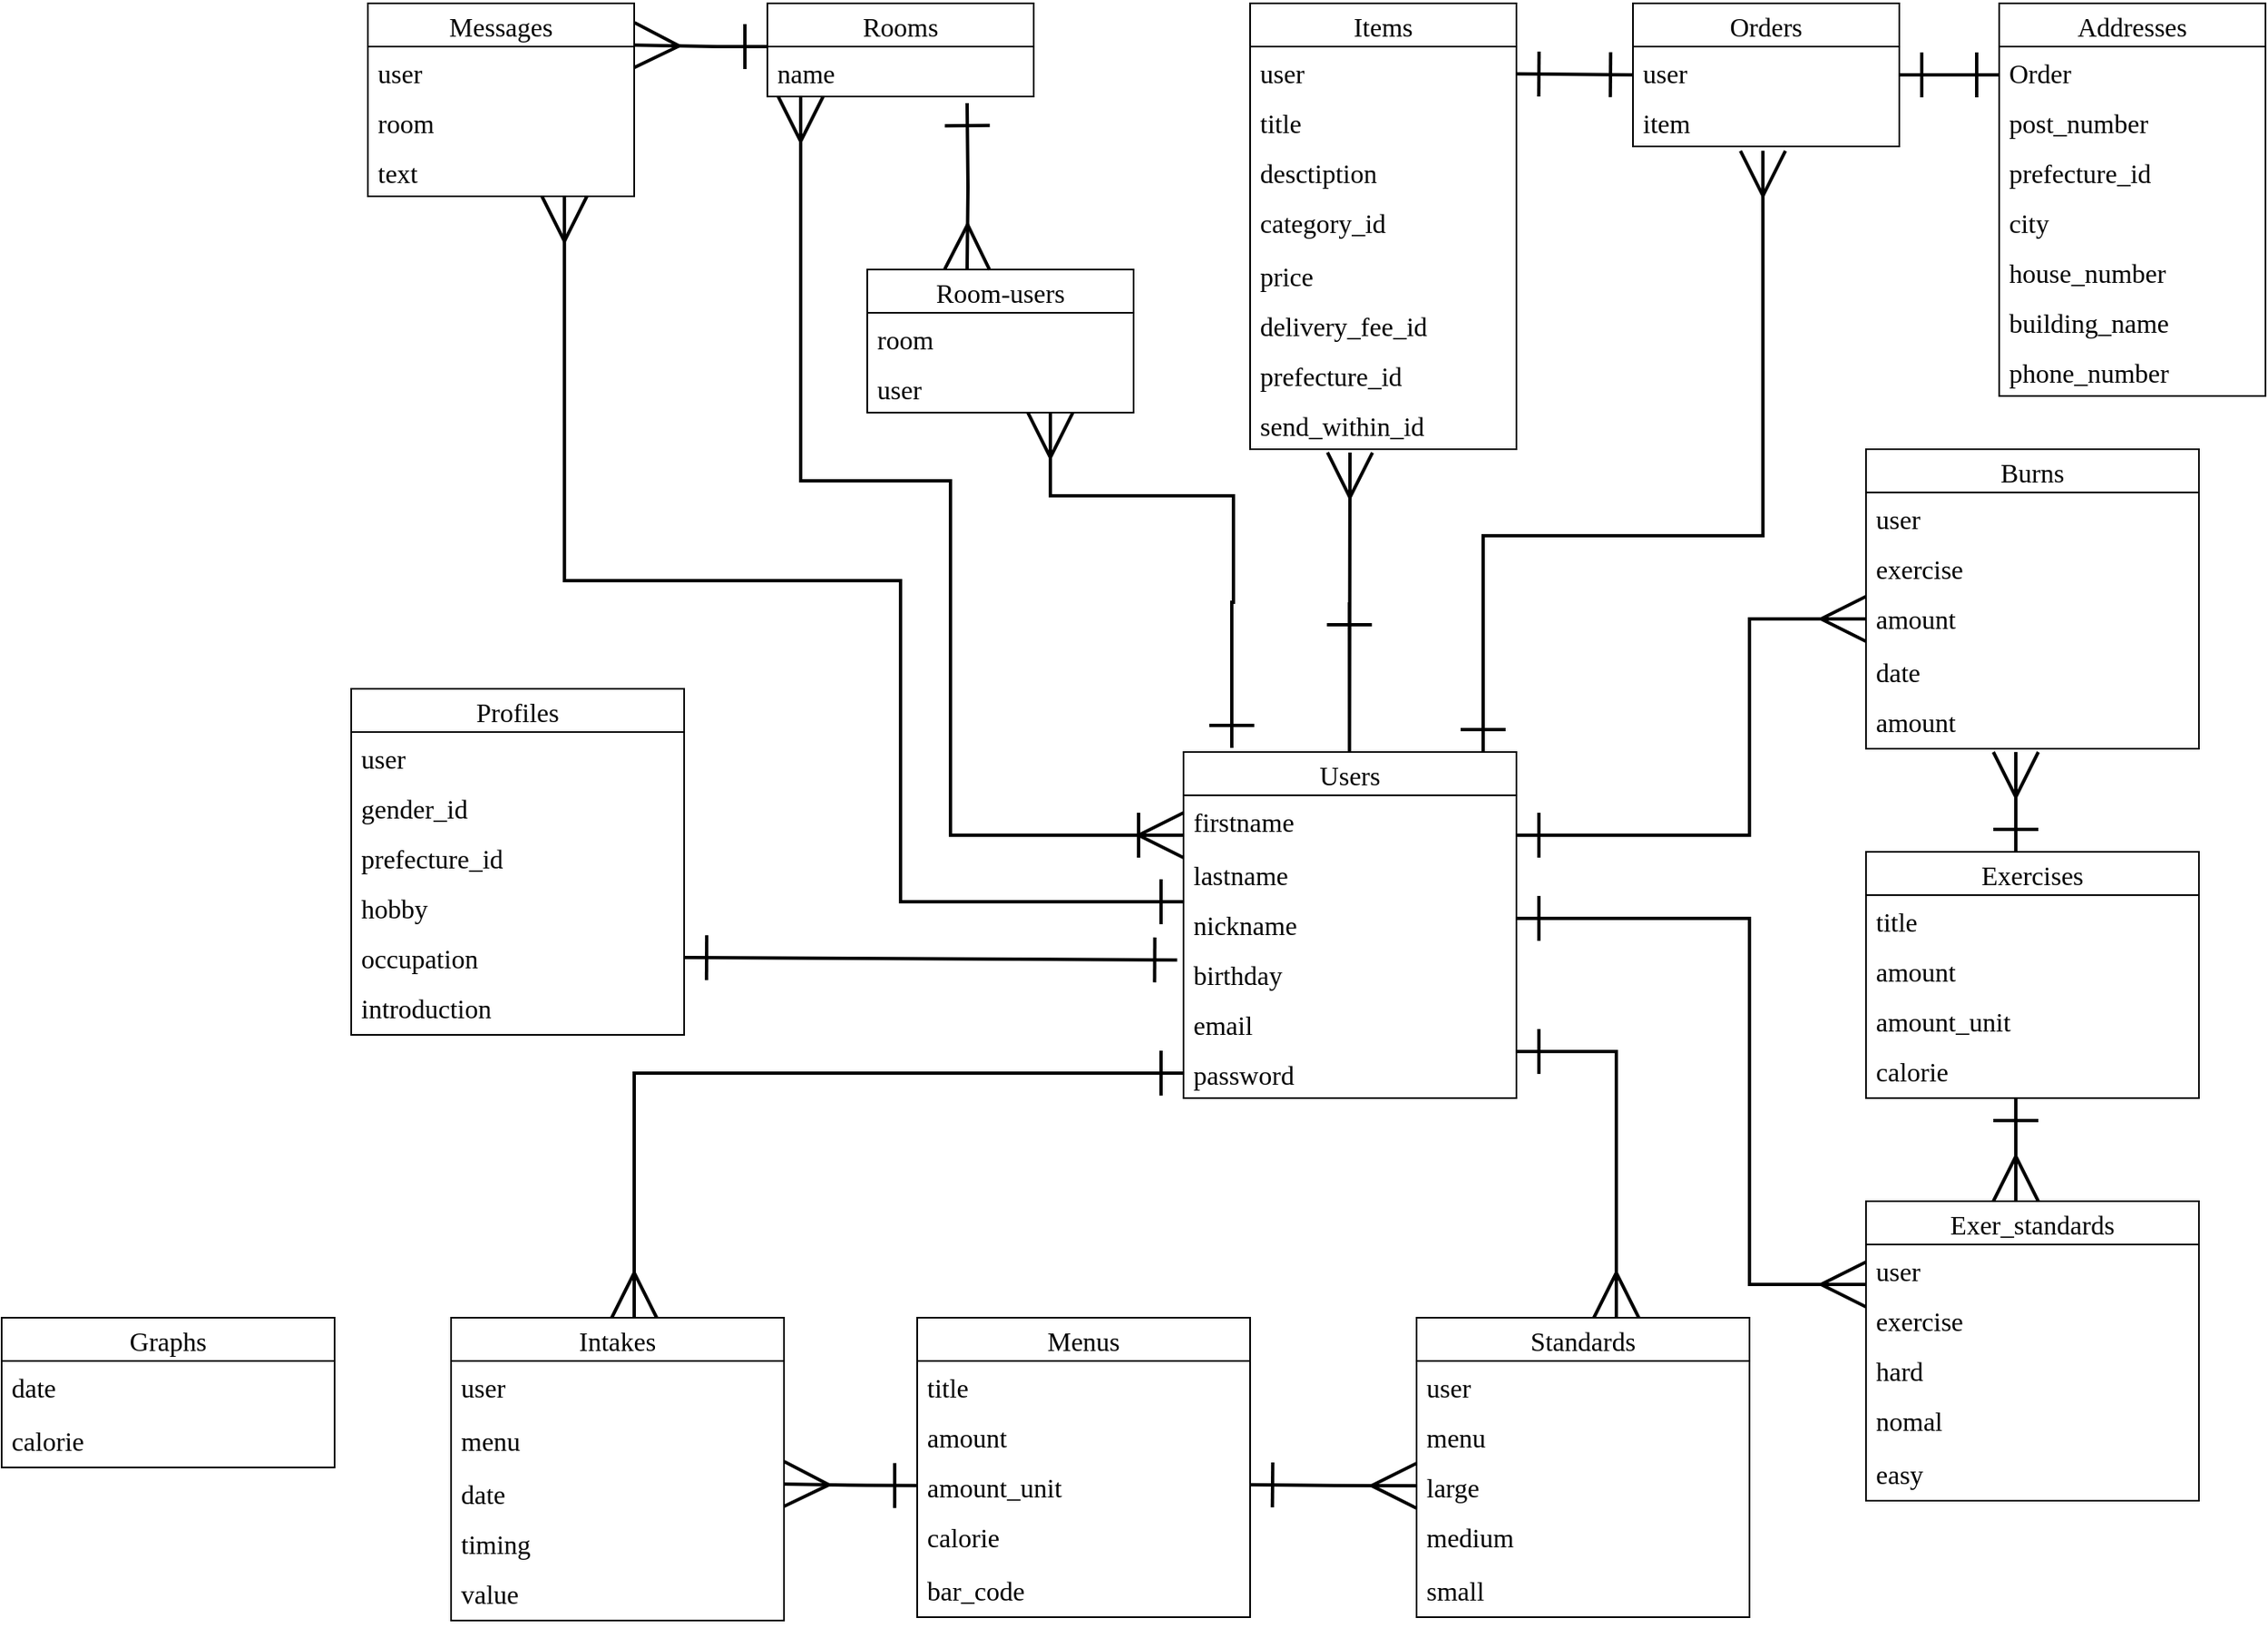 <mxfile>
    <diagram id="QNsVWMxL4G1QWv7PH0lF" name="ページ1">
        <mxGraphModel dx="1364" dy="1457" grid="1" gridSize="10" guides="1" tooltips="1" connect="1" arrows="1" fold="1" page="1" pageScale="1" pageWidth="1600" pageHeight="900" math="0" shadow="0">
            <root>
                <mxCell id="0"/>
                <mxCell id="1" parent="0"/>
                <mxCell id="3" value="Users" style="swimlane;fontStyle=0;childLayout=stackLayout;horizontal=1;startSize=26;horizontalStack=0;resizeParent=1;resizeParentMax=0;resizeLast=0;collapsible=1;marginBottom=0;align=center;fontSize=16;fontFamily=Verdana;" parent="1" vertex="1">
                    <mxGeometry x="830" y="120" width="200" height="208" as="geometry">
                        <mxRectangle x="70" y="120" width="60" height="26" as="alternateBounds"/>
                    </mxGeometry>
                </mxCell>
                <mxCell id="7" value="firstname" style="text;strokeColor=none;fillColor=none;spacingLeft=4;spacingRight=4;overflow=hidden;rotatable=0;points=[[0,0.5],[1,0.5]];portConstraint=eastwest;fontSize=16;fontStyle=0;fontFamily=Verdana;" parent="3" vertex="1">
                    <mxGeometry y="26" width="200" height="32" as="geometry"/>
                </mxCell>
                <mxCell id="10" value="lastname" style="text;strokeColor=none;fillColor=none;spacingLeft=4;spacingRight=4;overflow=hidden;rotatable=0;points=[[0,0.5],[1,0.5]];portConstraint=eastwest;fontSize=16;fontFamily=Verdana;" parent="3" vertex="1">
                    <mxGeometry y="58" width="200" height="30" as="geometry"/>
                </mxCell>
                <mxCell id="119" value="nickname&#10;" style="text;strokeColor=none;fillColor=none;spacingLeft=4;spacingRight=4;overflow=hidden;rotatable=0;points=[[0,0.5],[1,0.5]];portConstraint=eastwest;fontSize=16;fontFamily=Verdana;" parent="3" vertex="1">
                    <mxGeometry y="88" width="200" height="30" as="geometry"/>
                </mxCell>
                <mxCell id="4" value="birthday" style="text;strokeColor=none;fillColor=none;spacingLeft=4;spacingRight=4;overflow=hidden;rotatable=0;points=[[0,0.5],[1,0.5]];portConstraint=eastwest;fontSize=16;fontFamily=Verdana;" parent="3" vertex="1">
                    <mxGeometry y="118" width="200" height="30" as="geometry"/>
                </mxCell>
                <mxCell id="5" value="email" style="text;strokeColor=none;fillColor=none;spacingLeft=4;spacingRight=4;overflow=hidden;rotatable=0;points=[[0,0.5],[1,0.5]];portConstraint=eastwest;fontSize=16;fontFamily=Verdana;" parent="3" vertex="1">
                    <mxGeometry y="148" width="200" height="30" as="geometry"/>
                </mxCell>
                <mxCell id="6" value="password" style="text;strokeColor=none;fillColor=none;spacingLeft=4;spacingRight=4;overflow=hidden;rotatable=0;points=[[0,0.5],[1,0.5]];portConstraint=eastwest;fontSize=16;fontFamily=Verdana;" parent="3" vertex="1">
                    <mxGeometry y="178" width="200" height="30" as="geometry"/>
                </mxCell>
                <mxCell id="12" value="Items" style="swimlane;fontStyle=0;childLayout=stackLayout;horizontal=1;startSize=26;horizontalStack=0;resizeParent=1;resizeParentMax=0;resizeLast=0;collapsible=1;marginBottom=0;align=center;fontSize=16;fontFamily=Verdana;" parent="1" vertex="1">
                    <mxGeometry x="870" y="-330" width="160" height="268" as="geometry">
                        <mxRectangle x="70" y="120" width="60" height="26" as="alternateBounds"/>
                    </mxGeometry>
                </mxCell>
                <mxCell id="13" value="user" style="text;strokeColor=none;fillColor=none;spacingLeft=4;spacingRight=4;overflow=hidden;rotatable=0;points=[[0,0.5],[1,0.5]];portConstraint=eastwest;fontSize=16;fontFamily=Verdana;" parent="12" vertex="1">
                    <mxGeometry y="26" width="160" height="30" as="geometry"/>
                </mxCell>
                <mxCell id="14" value="title" style="text;strokeColor=none;fillColor=none;spacingLeft=4;spacingRight=4;overflow=hidden;rotatable=0;points=[[0,0.5],[1,0.5]];portConstraint=eastwest;fontSize=16;fontFamily=Verdana;" parent="12" vertex="1">
                    <mxGeometry y="56" width="160" height="30" as="geometry"/>
                </mxCell>
                <mxCell id="15" value="desctiption" style="text;strokeColor=none;fillColor=none;spacingLeft=4;spacingRight=4;overflow=hidden;rotatable=0;points=[[0,0.5],[1,0.5]];portConstraint=eastwest;fontSize=16;fontFamily=Verdana;" parent="12" vertex="1">
                    <mxGeometry y="86" width="160" height="30" as="geometry"/>
                </mxCell>
                <mxCell id="16" value="category_id" style="text;strokeColor=none;fillColor=none;spacingLeft=4;spacingRight=4;overflow=hidden;rotatable=0;points=[[0,0.5],[1,0.5]];portConstraint=eastwest;fontSize=16;fontStyle=0;fontFamily=Verdana;" parent="12" vertex="1">
                    <mxGeometry y="116" width="160" height="32" as="geometry"/>
                </mxCell>
                <mxCell id="18" value="price" style="text;strokeColor=none;fillColor=none;spacingLeft=4;spacingRight=4;overflow=hidden;rotatable=0;points=[[0,0.5],[1,0.5]];portConstraint=eastwest;fontSize=16;fontFamily=Verdana;" parent="12" vertex="1">
                    <mxGeometry y="148" width="160" height="30" as="geometry"/>
                </mxCell>
                <mxCell id="19" value="delivery_fee_id" style="text;strokeColor=none;fillColor=none;spacingLeft=4;spacingRight=4;overflow=hidden;rotatable=0;points=[[0,0.5],[1,0.5]];portConstraint=eastwest;fontSize=16;fontFamily=Verdana;fontStyle=0" parent="12" vertex="1">
                    <mxGeometry y="178" width="160" height="30" as="geometry"/>
                </mxCell>
                <mxCell id="20" value="prefecture_id" style="text;strokeColor=none;fillColor=none;spacingLeft=4;spacingRight=4;overflow=hidden;rotatable=0;points=[[0,0.5],[1,0.5]];portConstraint=eastwest;fontSize=16;fontFamily=Verdana;" parent="12" vertex="1">
                    <mxGeometry y="208" width="160" height="30" as="geometry"/>
                </mxCell>
                <mxCell id="21" value="send_within_id" style="text;strokeColor=none;fillColor=none;spacingLeft=4;spacingRight=4;overflow=hidden;rotatable=0;points=[[0,0.5],[1,0.5]];portConstraint=eastwest;fontSize=16;fontFamily=Verdana;" parent="12" vertex="1">
                    <mxGeometry y="238" width="160" height="30" as="geometry"/>
                </mxCell>
                <mxCell id="27" value="Orders" style="swimlane;fontStyle=0;childLayout=stackLayout;horizontal=1;startSize=26;horizontalStack=0;resizeParent=1;resizeParentMax=0;resizeLast=0;collapsible=1;marginBottom=0;align=center;fontSize=16;fontFamily=Verdana;" parent="1" vertex="1">
                    <mxGeometry x="1100" y="-330" width="160" height="86" as="geometry">
                        <mxRectangle x="70" y="120" width="60" height="26" as="alternateBounds"/>
                    </mxGeometry>
                </mxCell>
                <mxCell id="28" value="user" style="text;strokeColor=none;fillColor=none;spacingLeft=4;spacingRight=4;overflow=hidden;rotatable=0;points=[[0,0.5],[1,0.5]];portConstraint=eastwest;fontSize=16;fontFamily=Verdana;" parent="27" vertex="1">
                    <mxGeometry y="26" width="160" height="30" as="geometry"/>
                </mxCell>
                <mxCell id="106" style="rounded=0;orthogonalLoop=1;jettySize=auto;html=1;startArrow=ERone;startFill=0;fontFamily=Verdana;fontSize=16;strokeWidth=2;endSize=24;startSize=24;endArrow=ERone;endFill=0;" parent="27" edge="1">
                    <mxGeometry relative="1" as="geometry">
                        <mxPoint y="43" as="targetPoint"/>
                        <mxPoint x="-70" y="42.41" as="sourcePoint"/>
                    </mxGeometry>
                </mxCell>
                <mxCell id="29" value="item" style="text;strokeColor=none;fillColor=none;spacingLeft=4;spacingRight=4;overflow=hidden;rotatable=0;points=[[0,0.5],[1,0.5]];portConstraint=eastwest;fontSize=16;fontFamily=Verdana;" parent="27" vertex="1">
                    <mxGeometry y="56" width="160" height="30" as="geometry"/>
                </mxCell>
                <mxCell id="33" value="Addresses" style="swimlane;fontStyle=0;childLayout=stackLayout;horizontal=1;startSize=26;horizontalStack=0;resizeParent=1;resizeParentMax=0;resizeLast=0;collapsible=1;marginBottom=0;align=center;fontSize=16;fontFamily=Verdana;" parent="1" vertex="1">
                    <mxGeometry x="1320" y="-330" width="160" height="236" as="geometry">
                        <mxRectangle x="70" y="120" width="60" height="26" as="alternateBounds"/>
                    </mxGeometry>
                </mxCell>
                <mxCell id="34" value="Order" style="text;strokeColor=none;fillColor=none;spacingLeft=4;spacingRight=4;overflow=hidden;rotatable=0;points=[[0,0.5],[1,0.5]];portConstraint=eastwest;fontSize=16;fontFamily=Verdana;" parent="33" vertex="1">
                    <mxGeometry y="26" width="160" height="30" as="geometry"/>
                </mxCell>
                <mxCell id="35" value="post_number" style="text;strokeColor=none;fillColor=none;spacingLeft=4;spacingRight=4;overflow=hidden;rotatable=0;points=[[0,0.5],[1,0.5]];portConstraint=eastwest;fontSize=16;fontFamily=Verdana;" parent="33" vertex="1">
                    <mxGeometry y="56" width="160" height="30" as="geometry"/>
                </mxCell>
                <mxCell id="36" value="prefecture_id" style="text;strokeColor=none;fillColor=none;spacingLeft=4;spacingRight=4;overflow=hidden;rotatable=0;points=[[0,0.5],[1,0.5]];portConstraint=eastwest;fontSize=16;fontFamily=Verdana;" parent="33" vertex="1">
                    <mxGeometry y="86" width="160" height="30" as="geometry"/>
                </mxCell>
                <mxCell id="37" value="city" style="text;strokeColor=none;fillColor=none;spacingLeft=4;spacingRight=4;overflow=hidden;rotatable=0;points=[[0,0.5],[1,0.5]];portConstraint=eastwest;fontSize=16;fontFamily=Verdana;" parent="33" vertex="1">
                    <mxGeometry y="116" width="160" height="30" as="geometry"/>
                </mxCell>
                <mxCell id="38" value="house_number" style="text;strokeColor=none;fillColor=none;spacingLeft=4;spacingRight=4;overflow=hidden;rotatable=0;points=[[0,0.5],[1,0.5]];portConstraint=eastwest;fontSize=16;fontFamily=Verdana;" parent="33" vertex="1">
                    <mxGeometry y="146" width="160" height="30" as="geometry"/>
                </mxCell>
                <mxCell id="39" value="building_name" style="text;strokeColor=none;fillColor=none;spacingLeft=4;spacingRight=4;overflow=hidden;rotatable=0;points=[[0,0.5],[1,0.5]];portConstraint=eastwest;fontSize=16;fontFamily=Verdana;" parent="33" vertex="1">
                    <mxGeometry y="176" width="160" height="30" as="geometry"/>
                </mxCell>
                <mxCell id="40" value="phone_number" style="text;strokeColor=none;fillColor=none;spacingLeft=4;spacingRight=4;overflow=hidden;rotatable=0;points=[[0,0.5],[1,0.5]];portConstraint=eastwest;fontSize=16;fontFamily=Verdana;" parent="33" vertex="1">
                    <mxGeometry y="206" width="160" height="30" as="geometry"/>
                </mxCell>
                <mxCell id="42" style="rounded=0;orthogonalLoop=1;jettySize=auto;html=1;startArrow=ERone;startFill=0;fontFamily=Verdana;fontSize=16;strokeWidth=2;endSize=24;startSize=24;endArrow=ERone;endFill=0;entryX=-0.019;entryY=0.767;entryDx=0;entryDy=0;entryPerimeter=0;" parent="1" source="125" edge="1">
                    <mxGeometry relative="1" as="geometry">
                        <mxPoint x="826.2" y="245.01" as="targetPoint"/>
                        <mxPoint x="620" y="244" as="sourcePoint"/>
                    </mxGeometry>
                </mxCell>
                <mxCell id="43" value="Profiles" style="swimlane;fontStyle=0;childLayout=stackLayout;horizontal=1;startSize=26;horizontalStack=0;resizeParent=1;resizeParentMax=0;resizeLast=0;collapsible=1;marginBottom=0;align=center;fontSize=16;fontFamily=Verdana;" parent="1" vertex="1">
                    <mxGeometry x="330" y="82" width="200" height="208" as="geometry">
                        <mxRectangle x="70" y="120" width="60" height="26" as="alternateBounds"/>
                    </mxGeometry>
                </mxCell>
                <mxCell id="44" value="user" style="text;strokeColor=none;fillColor=none;spacingLeft=4;spacingRight=4;overflow=hidden;rotatable=0;points=[[0,0.5],[1,0.5]];portConstraint=eastwest;fontSize=16;fontFamily=Verdana;" parent="43" vertex="1">
                    <mxGeometry y="26" width="200" height="30" as="geometry"/>
                </mxCell>
                <mxCell id="46" value="gender_id" style="text;strokeColor=none;fillColor=none;spacingLeft=4;spacingRight=4;overflow=hidden;rotatable=0;points=[[0,0.5],[1,0.5]];portConstraint=eastwest;fontSize=16;fontFamily=Verdana;" parent="43" vertex="1">
                    <mxGeometry y="56" width="200" height="30" as="geometry"/>
                </mxCell>
                <mxCell id="123" value="prefecture_id" style="text;strokeColor=none;fillColor=none;spacingLeft=4;spacingRight=4;overflow=hidden;rotatable=0;points=[[0,0.5],[1,0.5]];portConstraint=eastwest;fontSize=16;fontFamily=Verdana;fontStyle=0" parent="43" vertex="1">
                    <mxGeometry y="86" width="200" height="30" as="geometry"/>
                </mxCell>
                <mxCell id="124" value="hobby" style="text;strokeColor=none;fillColor=none;spacingLeft=4;spacingRight=4;overflow=hidden;rotatable=0;points=[[0,0.5],[1,0.5]];portConstraint=eastwest;fontSize=16;fontFamily=Verdana;fontStyle=0" parent="43" vertex="1">
                    <mxGeometry y="116" width="200" height="30" as="geometry"/>
                </mxCell>
                <mxCell id="125" value="occupation" style="text;strokeColor=none;fillColor=none;spacingLeft=4;spacingRight=4;overflow=hidden;rotatable=0;points=[[0,0.5],[1,0.5]];portConstraint=eastwest;fontSize=16;fontFamily=Verdana;fontStyle=0" parent="43" vertex="1">
                    <mxGeometry y="146" width="200" height="30" as="geometry"/>
                </mxCell>
                <mxCell id="47" value="introduction" style="text;strokeColor=none;fillColor=none;spacingLeft=4;spacingRight=4;overflow=hidden;rotatable=0;points=[[0,0.5],[1,0.5]];portConstraint=eastwest;fontSize=16;fontStyle=0;fontFamily=Verdana;" parent="43" vertex="1">
                    <mxGeometry y="176" width="200" height="32" as="geometry"/>
                </mxCell>
                <mxCell id="49" value="Menus" style="swimlane;fontStyle=0;childLayout=stackLayout;horizontal=1;startSize=26;horizontalStack=0;resizeParent=1;resizeParentMax=0;resizeLast=0;collapsible=1;marginBottom=0;align=center;fontSize=16;fontFamily=Verdana;" parent="1" vertex="1">
                    <mxGeometry x="670" y="460" width="200" height="180" as="geometry">
                        <mxRectangle x="70" y="120" width="60" height="26" as="alternateBounds"/>
                    </mxGeometry>
                </mxCell>
                <mxCell id="50" value="title" style="text;strokeColor=none;fillColor=none;spacingLeft=4;spacingRight=4;overflow=hidden;rotatable=0;points=[[0,0.5],[1,0.5]];portConstraint=eastwest;fontSize=16;fontFamily=Verdana;" parent="49" vertex="1">
                    <mxGeometry y="26" width="200" height="30" as="geometry"/>
                </mxCell>
                <mxCell id="51" value="amount" style="text;strokeColor=none;fillColor=none;spacingLeft=4;spacingRight=4;overflow=hidden;rotatable=0;points=[[0,0.5],[1,0.5]];portConstraint=eastwest;fontSize=16;fontFamily=Verdana;" parent="49" vertex="1">
                    <mxGeometry y="56" width="200" height="30" as="geometry"/>
                </mxCell>
                <mxCell id="52" value="amount_unit" style="text;strokeColor=none;fillColor=none;spacingLeft=4;spacingRight=4;overflow=hidden;rotatable=0;points=[[0,0.5],[1,0.5]];portConstraint=eastwest;fontSize=16;fontFamily=Verdana;" parent="49" vertex="1">
                    <mxGeometry y="86" width="200" height="30" as="geometry"/>
                </mxCell>
                <mxCell id="54" value="calorie" style="text;strokeColor=none;fillColor=none;spacingLeft=4;spacingRight=4;overflow=hidden;rotatable=0;points=[[0,0.5],[1,0.5]];portConstraint=eastwest;fontSize=16;fontStyle=0;fontFamily=Verdana;" parent="49" vertex="1">
                    <mxGeometry y="116" width="200" height="32" as="geometry"/>
                </mxCell>
                <mxCell id="53" value="bar_code" style="text;strokeColor=none;fillColor=none;spacingLeft=4;spacingRight=4;overflow=hidden;rotatable=0;points=[[0,0.5],[1,0.5]];portConstraint=eastwest;fontSize=16;fontStyle=0;fontFamily=Verdana;" parent="49" vertex="1">
                    <mxGeometry y="148" width="200" height="32" as="geometry"/>
                </mxCell>
                <mxCell id="55" value="Standards" style="swimlane;fontStyle=0;childLayout=stackLayout;horizontal=1;startSize=26;horizontalStack=0;resizeParent=1;resizeParentMax=0;resizeLast=0;collapsible=1;marginBottom=0;align=center;fontSize=16;fontFamily=Verdana;" parent="1" vertex="1">
                    <mxGeometry x="970" y="460" width="200" height="180" as="geometry">
                        <mxRectangle x="70" y="120" width="60" height="26" as="alternateBounds"/>
                    </mxGeometry>
                </mxCell>
                <mxCell id="56" value="user" style="text;strokeColor=none;fillColor=none;spacingLeft=4;spacingRight=4;overflow=hidden;rotatable=0;points=[[0,0.5],[1,0.5]];portConstraint=eastwest;fontSize=16;fontFamily=Verdana;" parent="55" vertex="1">
                    <mxGeometry y="26" width="200" height="30" as="geometry"/>
                </mxCell>
                <mxCell id="57" value="menu" style="text;strokeColor=none;fillColor=none;spacingLeft=4;spacingRight=4;overflow=hidden;rotatable=0;points=[[0,0.5],[1,0.5]];portConstraint=eastwest;fontSize=16;fontFamily=Verdana;" parent="55" vertex="1">
                    <mxGeometry y="56" width="200" height="30" as="geometry"/>
                </mxCell>
                <mxCell id="58" value="large" style="text;strokeColor=none;fillColor=none;spacingLeft=4;spacingRight=4;overflow=hidden;rotatable=0;points=[[0,0.5],[1,0.5]];portConstraint=eastwest;fontSize=16;fontFamily=Verdana;" parent="55" vertex="1">
                    <mxGeometry y="86" width="200" height="30" as="geometry"/>
                </mxCell>
                <mxCell id="96" style="edgeStyle=orthogonalEdgeStyle;rounded=0;orthogonalLoop=1;jettySize=auto;html=1;exitX=1;exitY=0.5;exitDx=0;exitDy=0;startArrow=ERone;startFill=0;endArrow=ERmany;endFill=0;strokeWidth=2;endSize=24;startSize=24;fontFamily=Verdana;fontSize=16;entryX=0;entryY=0.5;entryDx=0;entryDy=0;" parent="55" target="58" edge="1">
                    <mxGeometry relative="1" as="geometry">
                        <mxPoint x="-40" y="-40" as="targetPoint"/>
                        <Array as="points"/>
                        <mxPoint x="-100" y="100.41" as="sourcePoint"/>
                    </mxGeometry>
                </mxCell>
                <mxCell id="59" value="medium" style="text;strokeColor=none;fillColor=none;spacingLeft=4;spacingRight=4;overflow=hidden;rotatable=0;points=[[0,0.5],[1,0.5]];portConstraint=eastwest;fontSize=16;fontStyle=0;fontFamily=Verdana;" parent="55" vertex="1">
                    <mxGeometry y="116" width="200" height="32" as="geometry"/>
                </mxCell>
                <mxCell id="60" value="small" style="text;strokeColor=none;fillColor=none;spacingLeft=4;spacingRight=4;overflow=hidden;rotatable=0;points=[[0,0.5],[1,0.5]];portConstraint=eastwest;fontSize=16;fontStyle=0;fontFamily=Verdana;" parent="55" vertex="1">
                    <mxGeometry y="148" width="200" height="32" as="geometry"/>
                </mxCell>
                <mxCell id="62" value="Intakes" style="swimlane;fontStyle=0;childLayout=stackLayout;horizontal=1;startSize=26;horizontalStack=0;resizeParent=1;resizeParentMax=0;resizeLast=0;collapsible=1;marginBottom=0;align=center;fontSize=16;fontFamily=Verdana;" parent="1" vertex="1">
                    <mxGeometry x="390" y="460" width="200" height="182" as="geometry">
                        <mxRectangle x="70" y="120" width="60" height="26" as="alternateBounds"/>
                    </mxGeometry>
                </mxCell>
                <mxCell id="109" value="user" style="text;strokeColor=none;fillColor=none;spacingLeft=4;spacingRight=4;overflow=hidden;rotatable=0;points=[[0,0.5],[1,0.5]];portConstraint=eastwest;fontSize=16;fontStyle=0;fontFamily=Verdana;" parent="62" vertex="1">
                    <mxGeometry y="26" width="200" height="32" as="geometry"/>
                </mxCell>
                <mxCell id="128" value="menu" style="text;strokeColor=none;fillColor=none;spacingLeft=4;spacingRight=4;overflow=hidden;rotatable=0;points=[[0,0.5],[1,0.5]];portConstraint=eastwest;fontSize=16;fontStyle=0;fontFamily=Verdana;" parent="62" vertex="1">
                    <mxGeometry y="58" width="200" height="32" as="geometry"/>
                </mxCell>
                <mxCell id="64" value="date" style="text;strokeColor=none;fillColor=none;spacingLeft=4;spacingRight=4;overflow=hidden;rotatable=0;points=[[0,0.5],[1,0.5]];portConstraint=eastwest;fontSize=16;fontFamily=Verdana;" parent="62" vertex="1">
                    <mxGeometry y="90" width="200" height="30" as="geometry"/>
                </mxCell>
                <mxCell id="65" value="timing" style="text;strokeColor=none;fillColor=none;spacingLeft=4;spacingRight=4;overflow=hidden;rotatable=0;points=[[0,0.5],[1,0.5]];portConstraint=eastwest;fontSize=16;fontFamily=Verdana;" parent="62" vertex="1">
                    <mxGeometry y="120" width="200" height="30" as="geometry"/>
                </mxCell>
                <mxCell id="66" value="value" style="text;strokeColor=none;fillColor=none;spacingLeft=4;spacingRight=4;overflow=hidden;rotatable=0;points=[[0,0.5],[1,0.5]];portConstraint=eastwest;fontSize=16;fontStyle=0;fontFamily=Verdana;" parent="62" vertex="1">
                    <mxGeometry y="150" width="200" height="32" as="geometry"/>
                </mxCell>
                <mxCell id="69" value="Exercises" style="swimlane;fontStyle=0;childLayout=stackLayout;horizontal=1;startSize=26;horizontalStack=0;resizeParent=1;resizeParentMax=0;resizeLast=0;collapsible=1;marginBottom=0;align=center;fontSize=16;fontFamily=Verdana;" parent="1" vertex="1">
                    <mxGeometry x="1240" y="180" width="200" height="148" as="geometry">
                        <mxRectangle x="70" y="120" width="60" height="26" as="alternateBounds"/>
                    </mxGeometry>
                </mxCell>
                <mxCell id="70" value="title" style="text;strokeColor=none;fillColor=none;spacingLeft=4;spacingRight=4;overflow=hidden;rotatable=0;points=[[0,0.5],[1,0.5]];portConstraint=eastwest;fontSize=16;fontFamily=Verdana;" parent="69" vertex="1">
                    <mxGeometry y="26" width="200" height="30" as="geometry"/>
                </mxCell>
                <mxCell id="71" value="amount" style="text;strokeColor=none;fillColor=none;spacingLeft=4;spacingRight=4;overflow=hidden;rotatable=0;points=[[0,0.5],[1,0.5]];portConstraint=eastwest;fontSize=16;fontFamily=Verdana;" parent="69" vertex="1">
                    <mxGeometry y="56" width="200" height="30" as="geometry"/>
                </mxCell>
                <mxCell id="72" value="amount_unit" style="text;strokeColor=none;fillColor=none;spacingLeft=4;spacingRight=4;overflow=hidden;rotatable=0;points=[[0,0.5],[1,0.5]];portConstraint=eastwest;fontSize=16;fontFamily=Verdana;" parent="69" vertex="1">
                    <mxGeometry y="86" width="200" height="30" as="geometry"/>
                </mxCell>
                <mxCell id="73" value="calorie" style="text;strokeColor=none;fillColor=none;spacingLeft=4;spacingRight=4;overflow=hidden;rotatable=0;points=[[0,0.5],[1,0.5]];portConstraint=eastwest;fontSize=16;fontStyle=0;fontFamily=Verdana;" parent="69" vertex="1">
                    <mxGeometry y="116" width="200" height="32" as="geometry"/>
                </mxCell>
                <mxCell id="75" value="Exer_standards" style="swimlane;fontStyle=0;childLayout=stackLayout;horizontal=1;startSize=26;horizontalStack=0;resizeParent=1;resizeParentMax=0;resizeLast=0;collapsible=1;marginBottom=0;align=center;fontSize=16;fontFamily=Verdana;" parent="1" vertex="1">
                    <mxGeometry x="1240" y="390" width="200" height="180" as="geometry">
                        <mxRectangle x="70" y="120" width="60" height="26" as="alternateBounds"/>
                    </mxGeometry>
                </mxCell>
                <mxCell id="76" value="user" style="text;strokeColor=none;fillColor=none;spacingLeft=4;spacingRight=4;overflow=hidden;rotatable=0;points=[[0,0.5],[1,0.5]];portConstraint=eastwest;fontSize=16;fontFamily=Verdana;" parent="75" vertex="1">
                    <mxGeometry y="26" width="200" height="30" as="geometry"/>
                </mxCell>
                <mxCell id="77" value="exercise" style="text;strokeColor=none;fillColor=none;spacingLeft=4;spacingRight=4;overflow=hidden;rotatable=0;points=[[0,0.5],[1,0.5]];portConstraint=eastwest;fontSize=16;fontFamily=Verdana;" parent="75" vertex="1">
                    <mxGeometry y="56" width="200" height="30" as="geometry"/>
                </mxCell>
                <mxCell id="78" value="hard" style="text;strokeColor=none;fillColor=none;spacingLeft=4;spacingRight=4;overflow=hidden;rotatable=0;points=[[0,0.5],[1,0.5]];portConstraint=eastwest;fontSize=16;fontFamily=Verdana;" parent="75" vertex="1">
                    <mxGeometry y="86" width="200" height="30" as="geometry"/>
                </mxCell>
                <mxCell id="79" value="nomal" style="text;strokeColor=none;fillColor=none;spacingLeft=4;spacingRight=4;overflow=hidden;rotatable=0;points=[[0,0.5],[1,0.5]];portConstraint=eastwest;fontSize=16;fontStyle=0;fontFamily=Verdana;" parent="75" vertex="1">
                    <mxGeometry y="116" width="200" height="32" as="geometry"/>
                </mxCell>
                <mxCell id="80" value="easy" style="text;strokeColor=none;fillColor=none;spacingLeft=4;spacingRight=4;overflow=hidden;rotatable=0;points=[[0,0.5],[1,0.5]];portConstraint=eastwest;fontSize=16;fontStyle=0;fontFamily=Verdana;" parent="75" vertex="1">
                    <mxGeometry y="148" width="200" height="32" as="geometry"/>
                </mxCell>
                <mxCell id="81" value="Burns" style="swimlane;fontStyle=0;childLayout=stackLayout;horizontal=1;startSize=26;horizontalStack=0;resizeParent=1;resizeParentMax=0;resizeLast=0;collapsible=1;marginBottom=0;align=center;fontSize=16;fontFamily=Verdana;" parent="1" vertex="1">
                    <mxGeometry x="1240" y="-62" width="200" height="180" as="geometry">
                        <mxRectangle x="70" y="120" width="60" height="26" as="alternateBounds"/>
                    </mxGeometry>
                </mxCell>
                <mxCell id="122" value="user" style="text;strokeColor=none;fillColor=none;spacingLeft=4;spacingRight=4;overflow=hidden;rotatable=0;points=[[0,0.5],[1,0.5]];portConstraint=eastwest;fontSize=16;fontFamily=Verdana;" parent="81" vertex="1">
                    <mxGeometry y="26" width="200" height="30" as="geometry"/>
                </mxCell>
                <mxCell id="82" value="exercise" style="text;strokeColor=none;fillColor=none;spacingLeft=4;spacingRight=4;overflow=hidden;rotatable=0;points=[[0,0.5],[1,0.5]];portConstraint=eastwest;fontSize=16;fontFamily=Verdana;" parent="81" vertex="1">
                    <mxGeometry y="56" width="200" height="30" as="geometry"/>
                </mxCell>
                <mxCell id="111" value="amount" style="text;strokeColor=none;fillColor=none;spacingLeft=4;spacingRight=4;overflow=hidden;rotatable=0;points=[[0,0.5],[1,0.5]];portConstraint=eastwest;fontSize=16;fontStyle=0;fontFamily=Verdana;" parent="81" vertex="1">
                    <mxGeometry y="86" width="200" height="32" as="geometry"/>
                </mxCell>
                <mxCell id="83" value="date" style="text;strokeColor=none;fillColor=none;spacingLeft=4;spacingRight=4;overflow=hidden;rotatable=0;points=[[0,0.5],[1,0.5]];portConstraint=eastwest;fontSize=16;fontFamily=Verdana;" parent="81" vertex="1">
                    <mxGeometry y="118" width="200" height="30" as="geometry"/>
                </mxCell>
                <mxCell id="85" value="amount" style="text;strokeColor=none;fillColor=none;spacingLeft=4;spacingRight=4;overflow=hidden;rotatable=0;points=[[0,0.5],[1,0.5]];portConstraint=eastwest;fontSize=16;fontStyle=0;fontFamily=Verdana;" parent="81" vertex="1">
                    <mxGeometry y="148" width="200" height="32" as="geometry"/>
                </mxCell>
                <mxCell id="86" value="Rooms" style="swimlane;fontStyle=0;childLayout=stackLayout;horizontal=1;startSize=26;horizontalStack=0;resizeParent=1;resizeParentMax=0;resizeLast=0;collapsible=1;marginBottom=0;align=center;fontSize=16;fontFamily=Verdana;" parent="1" vertex="1">
                    <mxGeometry x="580" y="-330" width="160" height="56" as="geometry">
                        <mxRectangle x="70" y="120" width="60" height="26" as="alternateBounds"/>
                    </mxGeometry>
                </mxCell>
                <mxCell id="120" style="edgeStyle=orthogonalEdgeStyle;rounded=0;orthogonalLoop=1;jettySize=auto;html=1;exitX=1;exitY=0.5;exitDx=0;exitDy=0;startArrow=ERone;startFill=0;endArrow=ERmany;endFill=0;strokeWidth=2;endSize=24;startSize=24;fontFamily=Verdana;fontSize=16;" parent="86" edge="1">
                    <mxGeometry relative="1" as="geometry">
                        <mxPoint x="-80.0" y="25.17" as="targetPoint"/>
                        <Array as="points">
                            <mxPoint x="-29.97" y="25.17"/>
                        </Array>
                        <mxPoint y="26" as="sourcePoint"/>
                    </mxGeometry>
                </mxCell>
                <mxCell id="87" value="name" style="text;strokeColor=none;fillColor=none;spacingLeft=4;spacingRight=4;overflow=hidden;rotatable=0;points=[[0,0.5],[1,0.5]];portConstraint=eastwest;fontSize=16;fontFamily=Verdana;" parent="86" vertex="1">
                    <mxGeometry y="26" width="160" height="30" as="geometry"/>
                </mxCell>
                <mxCell id="89" value="Messages" style="swimlane;fontStyle=0;childLayout=stackLayout;horizontal=1;startSize=26;horizontalStack=0;resizeParent=1;resizeParentMax=0;resizeLast=0;collapsible=1;marginBottom=0;align=center;fontSize=16;fontFamily=Verdana;" parent="1" vertex="1">
                    <mxGeometry x="340" y="-330" width="160" height="116" as="geometry">
                        <mxRectangle x="70" y="120" width="60" height="26" as="alternateBounds"/>
                    </mxGeometry>
                </mxCell>
                <mxCell id="92" value="user&#10;" style="text;strokeColor=none;fillColor=none;spacingLeft=4;spacingRight=4;overflow=hidden;rotatable=0;points=[[0,0.5],[1,0.5]];portConstraint=eastwest;fontSize=16;fontFamily=Verdana;" parent="89" vertex="1">
                    <mxGeometry y="26" width="160" height="30" as="geometry"/>
                </mxCell>
                <mxCell id="91" value="room" style="text;strokeColor=none;fillColor=none;spacingLeft=4;spacingRight=4;overflow=hidden;rotatable=0;points=[[0,0.5],[1,0.5]];portConstraint=eastwest;fontSize=16;fontFamily=Verdana;" parent="89" vertex="1">
                    <mxGeometry y="56" width="160" height="30" as="geometry"/>
                </mxCell>
                <mxCell id="90" value="text" style="text;strokeColor=none;fillColor=none;spacingLeft=4;spacingRight=4;overflow=hidden;rotatable=0;points=[[0,0.5],[1,0.5]];portConstraint=eastwest;fontSize=16;fontFamily=Verdana;" parent="89" vertex="1">
                    <mxGeometry y="86" width="160" height="30" as="geometry"/>
                </mxCell>
                <mxCell id="93" value="Room-users" style="swimlane;fontStyle=0;childLayout=stackLayout;horizontal=1;startSize=26;horizontalStack=0;resizeParent=1;resizeParentMax=0;resizeLast=0;collapsible=1;marginBottom=0;align=center;fontSize=16;fontFamily=Verdana;" parent="1" vertex="1">
                    <mxGeometry x="640" y="-170" width="160" height="86" as="geometry">
                        <mxRectangle x="70" y="120" width="60" height="26" as="alternateBounds"/>
                    </mxGeometry>
                </mxCell>
                <mxCell id="116" value="room" style="text;strokeColor=none;fillColor=none;spacingLeft=4;spacingRight=4;overflow=hidden;rotatable=0;points=[[0,0.5],[1,0.5]];portConstraint=eastwest;fontSize=16;fontFamily=Verdana;" parent="93" vertex="1">
                    <mxGeometry y="26" width="160" height="30" as="geometry"/>
                </mxCell>
                <mxCell id="94" value="user" style="text;strokeColor=none;fillColor=none;spacingLeft=4;spacingRight=4;overflow=hidden;rotatable=0;points=[[0,0.5],[1,0.5]];portConstraint=eastwest;fontSize=16;fontFamily=Verdana;" parent="93" vertex="1">
                    <mxGeometry y="56" width="160" height="30" as="geometry"/>
                </mxCell>
                <mxCell id="100" style="edgeStyle=orthogonalEdgeStyle;rounded=0;orthogonalLoop=1;jettySize=auto;html=1;exitX=1;exitY=0.5;exitDx=0;exitDy=0;startArrow=ERone;startFill=0;endArrow=ERmany;endFill=0;strokeWidth=2;endSize=24;startSize=24;fontFamily=Verdana;fontSize=16;entryX=0.45;entryY=0;entryDx=0;entryDy=0;entryPerimeter=0;" parent="1" target="75" edge="1">
                    <mxGeometry relative="1" as="geometry">
                        <mxPoint x="1330" y="380" as="targetPoint"/>
                        <Array as="points"/>
                        <mxPoint x="1330" y="328.0" as="sourcePoint"/>
                    </mxGeometry>
                </mxCell>
                <mxCell id="102" style="edgeStyle=orthogonalEdgeStyle;rounded=0;orthogonalLoop=1;jettySize=auto;html=1;exitX=0.45;exitY=0;exitDx=0;exitDy=0;startArrow=ERone;startFill=0;endArrow=ERmany;endFill=0;strokeWidth=2;endSize=24;startSize=24;fontFamily=Verdana;fontSize=16;exitPerimeter=0;" parent="1" source="69" edge="1">
                    <mxGeometry relative="1" as="geometry">
                        <mxPoint x="1330.01" y="120" as="targetPoint"/>
                        <Array as="points"/>
                        <mxPoint x="1330.01" y="170" as="sourcePoint"/>
                    </mxGeometry>
                </mxCell>
                <mxCell id="103" style="edgeStyle=orthogonalEdgeStyle;rounded=0;orthogonalLoop=1;jettySize=auto;html=1;startArrow=ERone;startFill=0;endArrow=ERmany;endFill=0;strokeWidth=2;endSize=24;startSize=24;fontFamily=Verdana;fontSize=16;" parent="1" edge="1">
                    <mxGeometry relative="1" as="geometry">
                        <mxPoint x="1240" y="40" as="targetPoint"/>
                        <Array as="points">
                            <mxPoint x="1170" y="170"/>
                            <mxPoint x="1170" y="40"/>
                        </Array>
                        <mxPoint x="1030" y="170" as="sourcePoint"/>
                    </mxGeometry>
                </mxCell>
                <mxCell id="104" style="edgeStyle=orthogonalEdgeStyle;rounded=0;orthogonalLoop=1;jettySize=auto;html=1;startArrow=ERone;startFill=0;endArrow=ERmany;endFill=0;strokeWidth=2;endSize=24;startSize=24;fontFamily=Verdana;fontSize=16;" parent="1" edge="1">
                    <mxGeometry relative="1" as="geometry">
                        <mxPoint x="930" y="-60" as="targetPoint"/>
                        <Array as="points">
                            <mxPoint x="929.66" y="119.97"/>
                        </Array>
                        <mxPoint x="929.66" y="29.97" as="sourcePoint"/>
                    </mxGeometry>
                </mxCell>
                <mxCell id="105" style="edgeStyle=orthogonalEdgeStyle;rounded=0;orthogonalLoop=1;jettySize=auto;html=1;startArrow=ERone;startFill=0;endArrow=ERmany;endFill=0;strokeWidth=2;endSize=24;startSize=24;fontFamily=Verdana;fontSize=16;entryX=0.488;entryY=1.088;entryDx=0;entryDy=0;entryPerimeter=0;exitX=0.9;exitY=0;exitDx=0;exitDy=0;exitPerimeter=0;" parent="1" source="3" target="29" edge="1">
                    <mxGeometry relative="1" as="geometry">
                        <mxPoint x="1010.35" y="-59.94" as="targetPoint"/>
                        <Array as="points">
                            <mxPoint x="1010" y="-10"/>
                            <mxPoint x="1178" y="-10"/>
                        </Array>
                        <mxPoint x="1010.01" y="30.03" as="sourcePoint"/>
                    </mxGeometry>
                </mxCell>
                <mxCell id="107" style="rounded=0;orthogonalLoop=1;jettySize=auto;html=1;startArrow=ERone;startFill=0;fontFamily=Verdana;fontSize=16;strokeWidth=2;endSize=24;startSize=24;endArrow=ERone;endFill=0;" parent="1" edge="1">
                    <mxGeometry relative="1" as="geometry">
                        <mxPoint x="1320" y="-287" as="targetPoint"/>
                        <mxPoint x="1260" y="-287" as="sourcePoint"/>
                    </mxGeometry>
                </mxCell>
                <mxCell id="110" style="edgeStyle=orthogonalEdgeStyle;rounded=0;orthogonalLoop=1;jettySize=auto;html=1;startArrow=ERone;startFill=0;endArrow=ERmany;endFill=0;strokeWidth=2;endSize=24;startSize=24;fontFamily=Verdana;fontSize=16;" parent="1" target="55" edge="1">
                    <mxGeometry relative="1" as="geometry">
                        <mxPoint x="1129.83" y="460" as="targetPoint"/>
                        <Array as="points">
                            <mxPoint x="1090" y="300"/>
                        </Array>
                        <mxPoint x="1030" y="300" as="sourcePoint"/>
                    </mxGeometry>
                </mxCell>
                <mxCell id="112" style="edgeStyle=orthogonalEdgeStyle;rounded=0;orthogonalLoop=1;jettySize=auto;html=1;startArrow=ERone;startFill=0;endArrow=ERmany;endFill=0;strokeWidth=2;endSize=24;startSize=24;fontFamily=Verdana;fontSize=16;exitX=1;exitY=0.4;exitDx=0;exitDy=0;exitPerimeter=0;" parent="1" source="119" target="76" edge="1">
                    <mxGeometry relative="1" as="geometry">
                        <mxPoint x="1240" y="420" as="targetPoint"/>
                        <Array as="points">
                            <mxPoint x="1170" y="220"/>
                            <mxPoint x="1170" y="440"/>
                        </Array>
                        <mxPoint x="1040" y="220" as="sourcePoint"/>
                    </mxGeometry>
                </mxCell>
                <mxCell id="113" style="edgeStyle=orthogonalEdgeStyle;rounded=0;orthogonalLoop=1;jettySize=auto;html=1;startArrow=ERone;startFill=0;endArrow=ERmany;endFill=0;strokeWidth=2;endSize=24;startSize=24;fontFamily=Verdana;fontSize=16;exitX=0;exitY=0.5;exitDx=0;exitDy=0;" parent="1" source="6" edge="1">
                    <mxGeometry relative="1" as="geometry">
                        <mxPoint x="500" y="460" as="targetPoint"/>
                        <Array as="points">
                            <mxPoint x="500" y="313"/>
                        </Array>
                        <mxPoint x="500" y="330" as="sourcePoint"/>
                    </mxGeometry>
                </mxCell>
                <mxCell id="114" style="edgeStyle=orthogonalEdgeStyle;rounded=0;orthogonalLoop=1;jettySize=auto;html=1;startArrow=ERone;startFill=0;endArrow=ERmany;endFill=0;strokeWidth=2;endSize=24;startSize=24;fontFamily=Verdana;fontSize=16;entryX=0.488;entryY=1.088;entryDx=0;entryDy=0;entryPerimeter=0;" parent="1" edge="1">
                    <mxGeometry relative="1" as="geometry">
                        <mxPoint x="458.08" y="-214.0" as="targetPoint"/>
                        <Array as="points">
                            <mxPoint x="830" y="210"/>
                            <mxPoint x="660" y="210"/>
                            <mxPoint x="660" y="17"/>
                            <mxPoint x="458" y="17"/>
                        </Array>
                        <mxPoint x="830" y="210" as="sourcePoint"/>
                    </mxGeometry>
                </mxCell>
                <mxCell id="115" style="edgeStyle=orthogonalEdgeStyle;rounded=0;orthogonalLoop=1;jettySize=auto;html=1;startArrow=ERoneToMany;startFill=0;endArrow=ERmany;endFill=0;strokeWidth=2;endSize=24;startSize=24;fontFamily=Verdana;fontSize=16;entryX=0.488;entryY=1.088;entryDx=0;entryDy=0;entryPerimeter=0;" parent="1" edge="1">
                    <mxGeometry relative="1" as="geometry">
                        <mxPoint x="600.0" y="-274.0" as="targetPoint"/>
                        <Array as="points">
                            <mxPoint x="830" y="170"/>
                            <mxPoint x="690" y="170"/>
                            <mxPoint x="690" y="-43"/>
                            <mxPoint x="600" y="-43"/>
                        </Array>
                        <mxPoint x="830" y="170" as="sourcePoint"/>
                    </mxGeometry>
                </mxCell>
                <mxCell id="117" style="edgeStyle=orthogonalEdgeStyle;rounded=0;orthogonalLoop=1;jettySize=auto;html=1;startArrow=ERone;startFill=0;endArrow=ERmany;endFill=0;strokeWidth=2;endSize=24;startSize=24;fontFamily=Verdana;fontSize=16;entryX=0.375;entryY=0;entryDx=0;entryDy=0;entryPerimeter=0;" parent="1" target="93" edge="1">
                    <mxGeometry relative="1" as="geometry">
                        <mxPoint x="700" y="-180" as="targetPoint"/>
                        <Array as="points"/>
                        <mxPoint x="700" y="-270" as="sourcePoint"/>
                    </mxGeometry>
                </mxCell>
                <mxCell id="118" style="edgeStyle=orthogonalEdgeStyle;rounded=0;orthogonalLoop=1;jettySize=auto;html=1;startArrow=ERone;startFill=0;endArrow=ERmany;endFill=0;strokeWidth=2;endSize=24;startSize=24;fontFamily=Verdana;fontSize=16;entryX=0.375;entryY=0;entryDx=0;entryDy=0;entryPerimeter=0;exitX=0.145;exitY=-0.012;exitDx=0;exitDy=0;exitPerimeter=0;" parent="1" source="3" edge="1">
                    <mxGeometry relative="1" as="geometry">
                        <mxPoint x="750" y="-84.0" as="targetPoint"/>
                        <Array as="points">
                            <mxPoint x="859" y="30"/>
                            <mxPoint x="860" y="30"/>
                            <mxPoint x="860" y="-34"/>
                            <mxPoint x="750" y="-34"/>
                        </Array>
                        <mxPoint x="860" y="110" as="sourcePoint"/>
                    </mxGeometry>
                </mxCell>
                <mxCell id="132" style="edgeStyle=orthogonalEdgeStyle;rounded=0;orthogonalLoop=1;jettySize=auto;html=1;exitX=1;exitY=0.5;exitDx=0;exitDy=0;startArrow=ERone;startFill=0;endArrow=ERmany;endFill=0;strokeWidth=2;endSize=24;startSize=24;fontFamily=Verdana;fontSize=16;" parent="1" edge="1">
                    <mxGeometry relative="1" as="geometry">
                        <mxPoint x="590.0" y="560.0" as="targetPoint"/>
                        <Array as="points">
                            <mxPoint x="640.03" y="560"/>
                        </Array>
                        <mxPoint x="670" y="560.83" as="sourcePoint"/>
                    </mxGeometry>
                </mxCell>
                <mxCell id="133" value="Graphs" style="swimlane;fontStyle=0;childLayout=stackLayout;horizontal=1;startSize=26;horizontalStack=0;resizeParent=1;resizeParentMax=0;resizeLast=0;collapsible=1;marginBottom=0;align=center;fontSize=16;fontFamily=Verdana;" vertex="1" parent="1">
                    <mxGeometry x="120" y="460" width="200" height="90" as="geometry">
                        <mxRectangle x="70" y="120" width="60" height="26" as="alternateBounds"/>
                    </mxGeometry>
                </mxCell>
                <mxCell id="134" value="date" style="text;strokeColor=none;fillColor=none;spacingLeft=4;spacingRight=4;overflow=hidden;rotatable=0;points=[[0,0.5],[1,0.5]];portConstraint=eastwest;fontSize=16;fontStyle=0;fontFamily=Verdana;" vertex="1" parent="133">
                    <mxGeometry y="26" width="200" height="32" as="geometry"/>
                </mxCell>
                <mxCell id="135" value="calorie" style="text;strokeColor=none;fillColor=none;spacingLeft=4;spacingRight=4;overflow=hidden;rotatable=0;points=[[0,0.5],[1,0.5]];portConstraint=eastwest;fontSize=16;fontStyle=0;fontFamily=Verdana;" vertex="1" parent="133">
                    <mxGeometry y="58" width="200" height="32" as="geometry"/>
                </mxCell>
            </root>
        </mxGraphModel>
    </diagram>
</mxfile>
